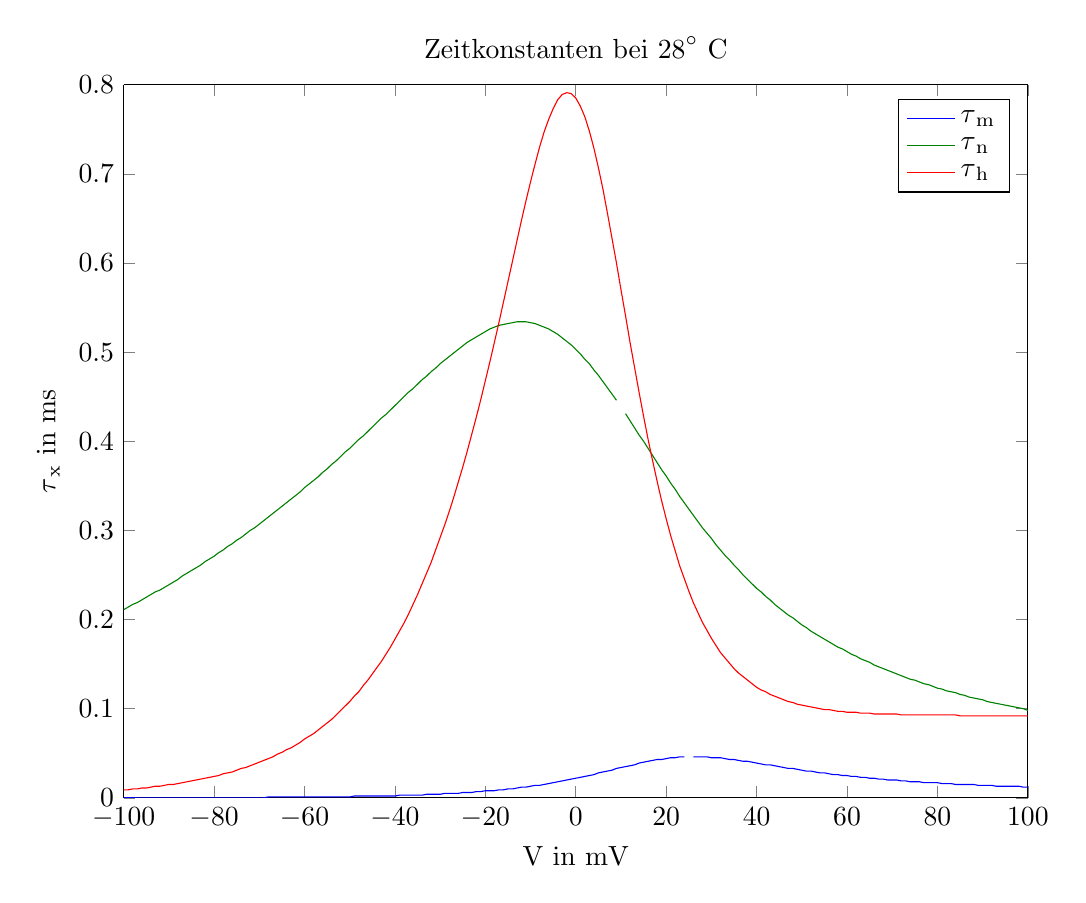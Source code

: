 % This file was created by matlab2tikz.
% Minimal pgfplots version: 1.3
%
%The latest updates can be retrieved from
%  http://www.mathworks.com/matlabcentral/fileexchange/22022-matlab2tikz
%where you can also make suggestions and rate matlab2tikz.
%
\begin{tikzpicture}

\begin{axis}[%
width=4.521in,
height=3.566in,
at={(0.758in,0.481in)},
scale only axis,
unbounded coords=jump,
separate axis lines,
every outer x axis line/.append style={black},
every x tick label/.append style={font=\color{black}},
xmin=-100,
xmax=100,
xlabel={V in mV},
every outer y axis line/.append style={black},
every y tick label/.append style={font=\color{black}},
ymin=0,
ymax=0.8,
ylabel={$\tau{}_\text{x}\text{ in ms}$},
title={$\text{Zeitkonstanten bei 28}^\circ\text{ C}$},
legend style={legend cell align=left,align=left,draw=black}
]
\addplot [color=blue,solid]
  table[row sep=crcr]{%
-100	8.909e-05\\
-99	9.418e-05\\
-98	9.956e-05\\
-97	0.0\\
-96	0.0\\
-95	0.0\\
-94	0.0\\
-93	0.0\\
-92	0.0\\
-91	0.0\\
-90	0.0\\
-89	0.0\\
-88	0.0\\
-87	0.0\\
-86	0.0\\
-85	0.0\\
-84	0.0\\
-83	0.0\\
-82	0.0\\
-81	0.0\\
-80	0.0\\
-79	0.0\\
-78	0.0\\
-77	0.0\\
-76	0.0\\
-75	0.0\\
-74	0.0\\
-73	0.0\\
-72	0.0\\
-71	0.0\\
-70	0.0\\
-69	0.0\\
-68	0.001\\
-67	0.001\\
-66	0.001\\
-65	0.001\\
-64	0.001\\
-63	0.001\\
-62	0.001\\
-61	0.001\\
-60	0.001\\
-59	0.001\\
-58	0.001\\
-57	0.001\\
-56	0.001\\
-55	0.001\\
-54	0.001\\
-53	0.001\\
-52	0.001\\
-51	0.001\\
-50	0.001\\
-49	0.002\\
-48	0.002\\
-47	0.002\\
-46	0.002\\
-45	0.002\\
-44	0.002\\
-43	0.002\\
-42	0.002\\
-41	0.002\\
-40	0.002\\
-39	0.003\\
-38	0.003\\
-37	0.003\\
-36	0.003\\
-35	0.003\\
-34	0.003\\
-33	0.004\\
-32	0.004\\
-31	0.004\\
-30	0.004\\
-29	0.005\\
-28	0.005\\
-27	0.005\\
-26	0.005\\
-25	0.006\\
-24	0.006\\
-23	0.006\\
-22	0.007\\
-21	0.007\\
-20	0.008\\
-19	0.008\\
-18	0.008\\
-17	0.009\\
-16	0.009\\
-15	0.01\\
-14	0.01\\
-13	0.011\\
-12	0.012\\
-11	0.012\\
-10	0.013\\
-9	0.014\\
-8	0.014\\
-7	0.015\\
-6	0.016\\
-5	0.017\\
-4	0.018\\
-3	0.019\\
-2	0.02\\
-1	0.021\\
0	0.022\\
1	0.023\\
2	0.024\\
3	0.025\\
4	0.026\\
5	0.028\\
6	0.029\\
7	0.03\\
8	0.031\\
9	0.033\\
10	0.034\\
11	0.035\\
12	0.036\\
13	0.037\\
14	0.039\\
15	0.04\\
16	0.041\\
17	0.042\\
18	0.043\\
19	0.043\\
20	0.044\\
21	0.045\\
22	0.045\\
23	0.046\\
24	0.046\\
25	nan\\
26	0.046\\
27	0.046\\
28	0.046\\
29	0.046\\
30	0.045\\
31	0.045\\
32	0.045\\
33	0.044\\
34	0.043\\
35	0.043\\
36	0.042\\
37	0.041\\
38	0.041\\
39	0.04\\
40	0.039\\
41	0.038\\
42	0.037\\
43	0.037\\
44	0.036\\
45	0.035\\
46	0.034\\
47	0.033\\
48	0.033\\
49	0.032\\
50	0.031\\
51	0.03\\
52	0.03\\
53	0.029\\
54	0.028\\
55	0.028\\
56	0.027\\
57	0.026\\
58	0.026\\
59	0.025\\
60	0.025\\
61	0.024\\
62	0.024\\
63	0.023\\
64	0.023\\
65	0.022\\
66	0.022\\
67	0.021\\
68	0.021\\
69	0.02\\
70	0.02\\
71	0.02\\
72	0.019\\
73	0.019\\
74	0.018\\
75	0.018\\
76	0.018\\
77	0.017\\
78	0.017\\
79	0.017\\
80	0.017\\
81	0.016\\
82	0.016\\
83	0.016\\
84	0.015\\
85	0.015\\
86	0.015\\
87	0.015\\
88	0.015\\
89	0.014\\
90	0.014\\
91	0.014\\
92	0.014\\
93	0.013\\
94	0.013\\
95	0.013\\
96	0.013\\
97	0.013\\
98	0.013\\
99	0.012\\
100	0.012\\
};
\addlegendentry{$\tau{}_\text{m}$};

\addplot [color=black!50!green,solid]
  table[row sep=crcr]{%
-100	0.211\\
-99	0.214\\
-98	0.217\\
-97	0.219\\
-96	0.222\\
-95	0.225\\
-94	0.228\\
-93	0.231\\
-92	0.233\\
-91	0.236\\
-90	0.239\\
-89	0.242\\
-88	0.245\\
-87	0.249\\
-86	0.252\\
-85	0.255\\
-84	0.258\\
-83	0.261\\
-82	0.265\\
-81	0.268\\
-80	0.271\\
-79	0.275\\
-78	0.278\\
-77	0.282\\
-76	0.285\\
-75	0.289\\
-74	0.292\\
-73	0.296\\
-72	0.3\\
-71	0.303\\
-70	0.307\\
-69	0.311\\
-68	0.315\\
-67	0.319\\
-66	0.323\\
-65	0.327\\
-64	0.331\\
-63	0.335\\
-62	0.339\\
-61	0.343\\
-60	0.348\\
-59	0.352\\
-58	0.356\\
-57	0.36\\
-56	0.365\\
-55	0.369\\
-54	0.374\\
-53	0.378\\
-52	0.383\\
-51	0.388\\
-50	0.392\\
-49	0.397\\
-48	0.402\\
-47	0.406\\
-46	0.411\\
-45	0.416\\
-44	0.421\\
-43	0.426\\
-42	0.43\\
-41	0.435\\
-40	0.44\\
-39	0.445\\
-38	0.45\\
-37	0.455\\
-36	0.459\\
-35	0.464\\
-34	0.469\\
-33	0.473\\
-32	0.478\\
-31	0.482\\
-30	0.487\\
-29	0.491\\
-28	0.495\\
-27	0.499\\
-26	0.503\\
-25	0.507\\
-24	0.511\\
-23	0.514\\
-22	0.517\\
-21	0.52\\
-20	0.523\\
-19	0.526\\
-18	0.528\\
-17	0.53\\
-16	0.531\\
-15	0.532\\
-14	0.533\\
-13	0.534\\
-12	0.534\\
-11	0.534\\
-10	0.533\\
-9	0.532\\
-8	0.53\\
-7	0.528\\
-6	0.526\\
-5	0.523\\
-4	0.52\\
-3	0.516\\
-2	0.512\\
-1	0.508\\
0	0.503\\
1	0.498\\
2	0.492\\
3	0.487\\
4	0.48\\
5	0.474\\
6	0.467\\
7	0.46\\
8	0.453\\
9	0.446\\
10	nan\\
11	0.431\\
12	0.423\\
13	0.415\\
14	0.407\\
15	0.4\\
16	0.392\\
17	0.384\\
18	0.376\\
19	0.368\\
20	0.361\\
21	0.353\\
22	0.346\\
23	0.338\\
24	0.331\\
25	0.324\\
26	0.317\\
27	0.31\\
28	0.303\\
29	0.297\\
30	0.291\\
31	0.284\\
32	0.278\\
33	0.272\\
34	0.267\\
35	0.261\\
36	0.256\\
37	0.25\\
38	0.245\\
39	0.24\\
40	0.235\\
41	0.231\\
42	0.226\\
43	0.222\\
44	0.217\\
45	0.213\\
46	0.209\\
47	0.205\\
48	0.202\\
49	0.198\\
50	0.194\\
51	0.191\\
52	0.187\\
53	0.184\\
54	0.181\\
55	0.178\\
56	0.175\\
57	0.172\\
58	0.169\\
59	0.167\\
60	0.164\\
61	0.161\\
62	0.159\\
63	0.156\\
64	0.154\\
65	0.152\\
66	0.149\\
67	0.147\\
68	0.145\\
69	0.143\\
70	0.141\\
71	0.139\\
72	0.137\\
73	0.135\\
74	0.133\\
75	0.132\\
76	0.13\\
77	0.128\\
78	0.127\\
79	0.125\\
80	0.123\\
81	0.122\\
82	0.12\\
83	0.119\\
84	0.118\\
85	0.116\\
86	0.115\\
87	0.113\\
88	0.112\\
89	0.111\\
90	0.11\\
91	0.108\\
92	0.107\\
93	0.106\\
94	0.105\\
95	0.104\\
96	0.103\\
97	0.102\\
98	0.101\\
99	0.1\\
100	0.098\\
};
\addlegendentry{$\tau{}_\text{n}$};

\addplot [color=red,solid]
  table[row sep=crcr]{%
-100	0.009\\
-99	0.009\\
-98	0.01\\
-97	0.01\\
-96	0.011\\
-95	0.011\\
-94	0.012\\
-93	0.013\\
-92	0.013\\
-91	0.014\\
-90	0.015\\
-89	0.015\\
-88	0.016\\
-87	0.017\\
-86	0.018\\
-85	0.019\\
-84	0.02\\
-83	0.021\\
-82	0.022\\
-81	0.023\\
-80	0.024\\
-79	0.025\\
-78	0.027\\
-77	0.028\\
-76	0.029\\
-75	0.031\\
-74	0.033\\
-73	0.034\\
-72	0.036\\
-71	0.038\\
-70	0.04\\
-69	0.042\\
-68	0.044\\
-67	0.046\\
-66	0.049\\
-65	0.051\\
-64	0.054\\
-63	0.056\\
-62	0.059\\
-61	0.062\\
-60	0.066\\
-59	0.069\\
-58	0.072\\
-57	0.076\\
-56	0.08\\
-55	0.084\\
-54	0.088\\
-53	0.093\\
-52	0.098\\
-51	0.103\\
-50	0.108\\
-49	0.114\\
-48	0.119\\
-47	0.126\\
-46	0.132\\
-45	0.139\\
-44	0.146\\
-43	0.153\\
-42	0.161\\
-41	0.169\\
-40	0.178\\
-39	0.187\\
-38	0.196\\
-37	0.206\\
-36	0.217\\
-35	0.228\\
-34	0.24\\
-33	0.252\\
-32	0.264\\
-31	0.278\\
-30	0.292\\
-29	0.306\\
-28	0.321\\
-27	0.337\\
-26	0.354\\
-25	0.371\\
-24	0.389\\
-23	0.408\\
-22	0.427\\
-21	0.447\\
-20	0.468\\
-19	0.489\\
-18	0.511\\
-17	0.533\\
-16	0.556\\
-15	0.579\\
-14	0.602\\
-13	0.625\\
-12	0.648\\
-11	0.67\\
-10	0.691\\
-9	0.711\\
-8	0.73\\
-7	0.747\\
-6	0.761\\
-5	0.773\\
-4	0.783\\
-3	0.789\\
-2	0.791\\
-1	0.79\\
0	0.785\\
1	0.776\\
2	0.764\\
3	0.748\\
4	0.729\\
5	0.707\\
6	0.683\\
7	0.656\\
8	0.628\\
9	0.6\\
10	0.57\\
11	0.541\\
12	0.511\\
13	0.483\\
14	0.455\\
15	0.428\\
16	0.402\\
17	0.378\\
18	0.355\\
19	0.333\\
20	0.313\\
21	0.294\\
22	0.277\\
23	0.26\\
24	0.246\\
25	0.232\\
26	0.219\\
27	0.208\\
28	0.197\\
29	0.188\\
30	0.179\\
31	0.171\\
32	0.163\\
33	0.157\\
34	0.151\\
35	0.145\\
36	0.14\\
37	0.136\\
38	0.132\\
39	0.128\\
40	0.124\\
41	0.121\\
42	0.119\\
43	0.116\\
44	0.114\\
45	0.112\\
46	0.11\\
47	0.108\\
48	0.107\\
49	0.105\\
50	0.104\\
51	0.103\\
52	0.102\\
53	0.101\\
54	0.1\\
55	0.099\\
56	0.099\\
57	0.098\\
58	0.097\\
59	0.097\\
60	0.096\\
61	0.096\\
62	0.096\\
63	0.095\\
64	0.095\\
65	0.095\\
66	0.094\\
67	0.094\\
68	0.094\\
69	0.094\\
70	0.094\\
71	0.094\\
72	0.093\\
73	0.093\\
74	0.093\\
75	0.093\\
76	0.093\\
77	0.093\\
78	0.093\\
79	0.093\\
80	0.093\\
81	0.093\\
82	0.093\\
83	0.093\\
84	0.093\\
85	0.092\\
86	0.092\\
87	0.092\\
88	0.092\\
89	0.092\\
90	0.092\\
91	0.092\\
92	0.092\\
93	0.092\\
94	0.092\\
95	0.092\\
96	0.092\\
97	0.092\\
98	0.092\\
99	0.092\\
100	0.092\\
};
\addlegendentry{$\tau{}_\text{h}$};

\end{axis}
\end{tikzpicture}%